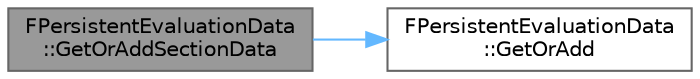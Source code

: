 digraph "FPersistentEvaluationData::GetOrAddSectionData"
{
 // INTERACTIVE_SVG=YES
 // LATEX_PDF_SIZE
  bgcolor="transparent";
  edge [fontname=Helvetica,fontsize=10,labelfontname=Helvetica,labelfontsize=10];
  node [fontname=Helvetica,fontsize=10,shape=box,height=0.2,width=0.4];
  rankdir="LR";
  Node1 [id="Node000001",label="FPersistentEvaluationData\l::GetOrAddSectionData",height=0.2,width=0.4,color="gray40", fillcolor="grey60", style="filled", fontcolor="black",tooltip="User accessor functions for persistent data relating to the current section."];
  Node1 -> Node2 [id="edge1_Node000001_Node000002",color="steelblue1",style="solid",tooltip=" "];
  Node2 [id="Node000002",label="FPersistentEvaluationData\l::GetOrAdd",height=0.2,width=0.4,color="grey40", fillcolor="white", style="filled",URL="$d2/d35/structFPersistentEvaluationData.html#a4213b6a2ee53a2f312d7c9f2975c469d",tooltip="User accessor functions for shared data keys."];
}
